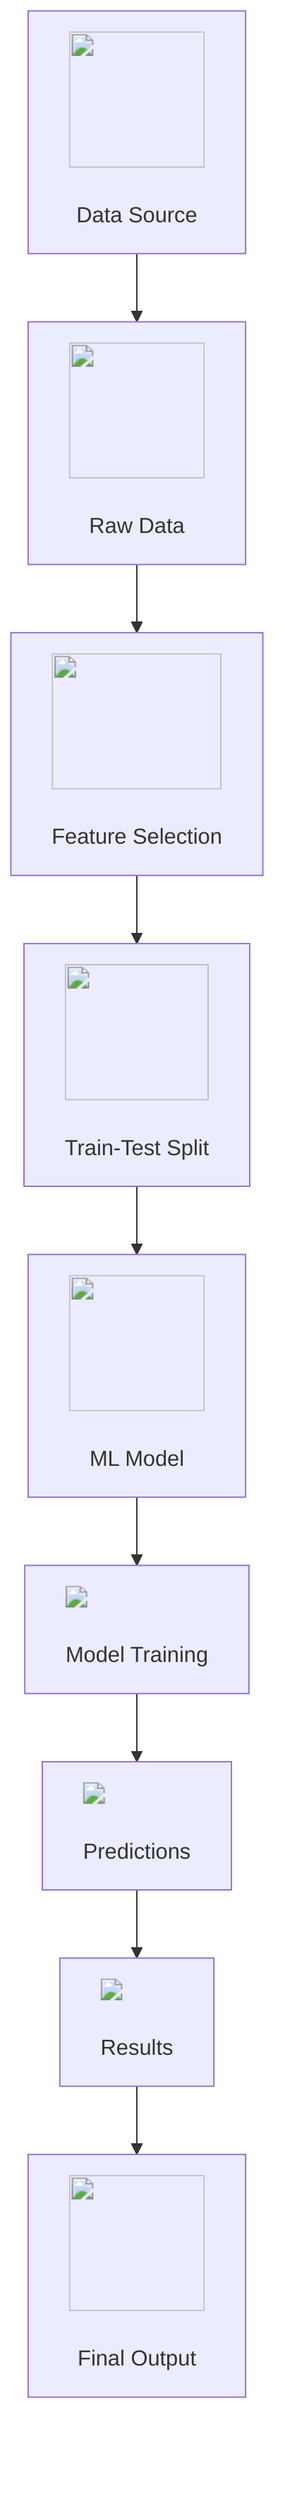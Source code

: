 graph TD;
    A["<img src='icons/database.svg' width=100 height=100/> <br/> Data Source"] --> B["<img src='icons/file.svg' width=100 height=100/> <br/> Raw Data"];
    B --> C["<img src='icons/column_split.svg' width=100 height=100/> <br/> Feature Selection"];
    C --> D["<img src='icons/row_split.svg' width=100 height=100/> <br/> Train-Test Split"];
    D --> E["<img src='icons/brain.svg' width=100 height=100/> <br/> ML Model"];
    E --> F["<img src='dummy_plots/lineplot_template.svg'/> <br/> Model Training"];
    F --> G["<img src='dummy_plots/scatter_plot_template.svg'/> <br/> Predictions"];
    G --> H["<img src='dummy_plots/barplot_template.svg'/> <br/> Results"];
    H --> I["<img src='icons/table.svg' width=100 height=100/> <br/> Final Output"];